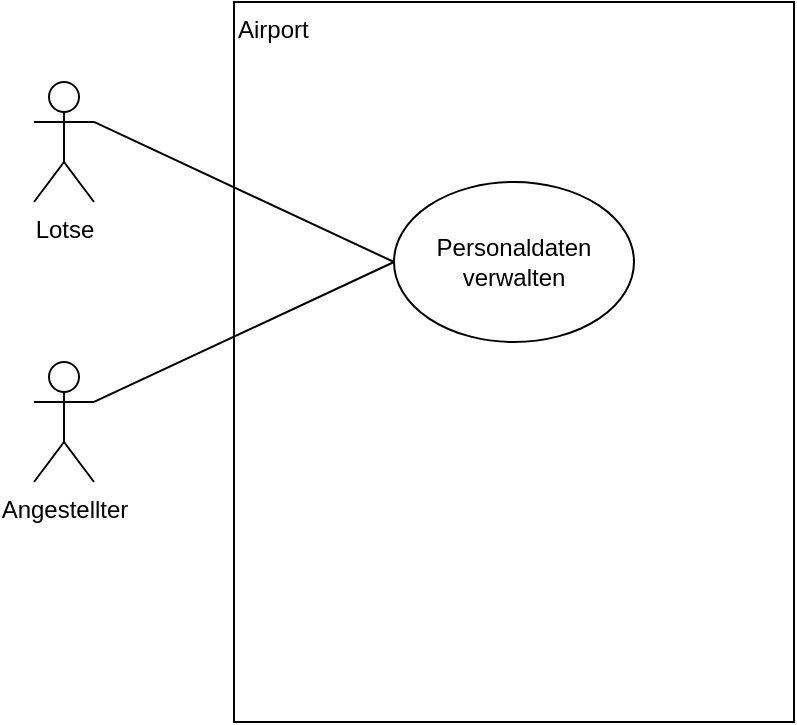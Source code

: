 <mxfile version="14.2.4" type="embed">
    <diagram id="6AEm9sYeyMduD6o3d7zn" name="Seite-1">
        <mxGraphModel dx="990" dy="896" grid="1" gridSize="10" guides="1" tooltips="1" connect="1" arrows="1" fold="1" page="1" pageScale="1" pageWidth="1169" pageHeight="827" math="0" shadow="0">
            <root>
                <mxCell id="0"/>
                <mxCell id="1" parent="0"/>
                <mxCell id="2" value="Airport" style="whiteSpace=wrap;html=1;align=left;horizontal=1;verticalAlign=top;" parent="1" vertex="1">
                    <mxGeometry x="160" y="40" width="280" height="360" as="geometry"/>
                </mxCell>
                <mxCell id="3" value="Lotse" style="shape=umlActor;verticalLabelPosition=bottom;verticalAlign=top;html=1;outlineConnect=0;" parent="1" vertex="1">
                    <mxGeometry x="60" y="80" width="30" height="60" as="geometry"/>
                </mxCell>
                <mxCell id="4" value="" style="endArrow=none;html=1;exitX=1;exitY=0.333;exitDx=0;exitDy=0;exitPerimeter=0;entryX=0;entryY=0.5;entryDx=0;entryDy=0;endFill=0;" parent="1" source="3" target="10" edge="1">
                    <mxGeometry width="50" height="50" relative="1" as="geometry">
                        <mxPoint x="-10" y="240" as="sourcePoint"/>
                        <mxPoint x="40" y="190" as="targetPoint"/>
                    </mxGeometry>
                </mxCell>
                <mxCell id="10" value="Personaldaten verwalten" style="ellipse;whiteSpace=wrap;html=1;" vertex="1" parent="1">
                    <mxGeometry x="240" y="130" width="120" height="80" as="geometry"/>
                </mxCell>
                <mxCell id="11" value="Angestellter" style="shape=umlActor;verticalLabelPosition=bottom;verticalAlign=top;html=1;outlineConnect=0;" vertex="1" parent="1">
                    <mxGeometry x="60" y="220" width="30" height="60" as="geometry"/>
                </mxCell>
                <mxCell id="12" value="" style="endArrow=none;html=1;exitX=1;exitY=0.333;exitDx=0;exitDy=0;exitPerimeter=0;endFill=0;entryX=0;entryY=0.5;entryDx=0;entryDy=0;" edge="1" parent="1" source="11" target="10">
                    <mxGeometry width="50" height="50" relative="1" as="geometry">
                        <mxPoint x="-140" y="140" as="sourcePoint"/>
                        <mxPoint x="240" y="170" as="targetPoint"/>
                    </mxGeometry>
                </mxCell>
            </root>
        </mxGraphModel>
    </diagram>
</mxfile>
